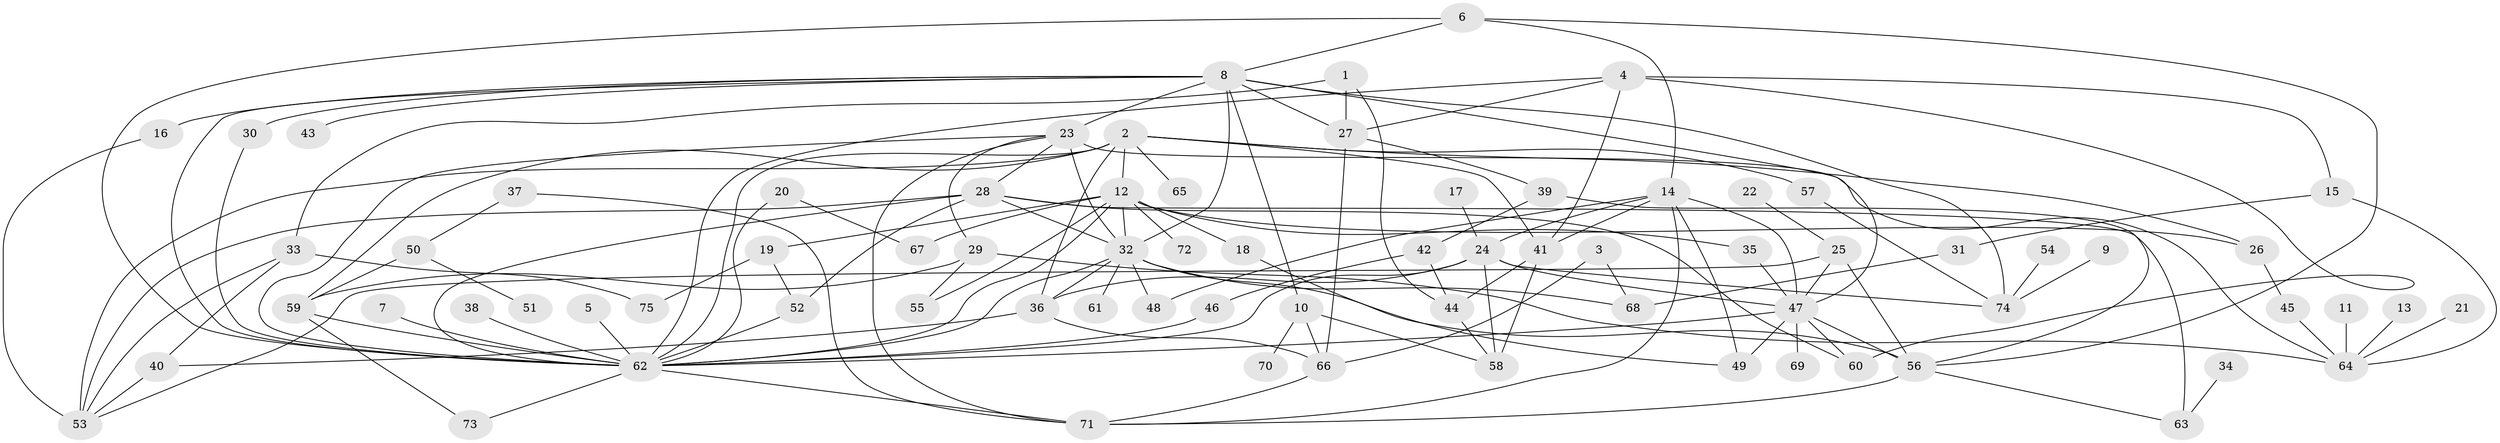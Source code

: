 // original degree distribution, {22: 0.006711409395973154, 7: 0.040268456375838924, 13: 0.006711409395973154, 10: 0.020134228187919462, 4: 0.08053691275167785, 6: 0.03355704697986577, 1: 0.40268456375838924, 2: 0.22818791946308725, 3: 0.10738255033557047, 11: 0.013422818791946308, 9: 0.006711409395973154, 8: 0.013422818791946308, 5: 0.040268456375838924}
// Generated by graph-tools (version 1.1) at 2025/01/03/09/25 03:01:40]
// undirected, 75 vertices, 138 edges
graph export_dot {
graph [start="1"]
  node [color=gray90,style=filled];
  1;
  2;
  3;
  4;
  5;
  6;
  7;
  8;
  9;
  10;
  11;
  12;
  13;
  14;
  15;
  16;
  17;
  18;
  19;
  20;
  21;
  22;
  23;
  24;
  25;
  26;
  27;
  28;
  29;
  30;
  31;
  32;
  33;
  34;
  35;
  36;
  37;
  38;
  39;
  40;
  41;
  42;
  43;
  44;
  45;
  46;
  47;
  48;
  49;
  50;
  51;
  52;
  53;
  54;
  55;
  56;
  57;
  58;
  59;
  60;
  61;
  62;
  63;
  64;
  65;
  66;
  67;
  68;
  69;
  70;
  71;
  72;
  73;
  74;
  75;
  1 -- 27 [weight=1.0];
  1 -- 33 [weight=1.0];
  1 -- 44 [weight=1.0];
  2 -- 12 [weight=1.0];
  2 -- 26 [weight=1.0];
  2 -- 36 [weight=1.0];
  2 -- 41 [weight=1.0];
  2 -- 53 [weight=1.0];
  2 -- 57 [weight=1.0];
  2 -- 59 [weight=1.0];
  2 -- 62 [weight=1.0];
  2 -- 65 [weight=1.0];
  3 -- 66 [weight=1.0];
  3 -- 68 [weight=1.0];
  4 -- 15 [weight=1.0];
  4 -- 27 [weight=1.0];
  4 -- 41 [weight=1.0];
  4 -- 60 [weight=1.0];
  4 -- 62 [weight=1.0];
  5 -- 62 [weight=1.0];
  6 -- 8 [weight=1.0];
  6 -- 14 [weight=1.0];
  6 -- 56 [weight=1.0];
  6 -- 62 [weight=1.0];
  7 -- 62 [weight=1.0];
  8 -- 10 [weight=1.0];
  8 -- 16 [weight=1.0];
  8 -- 23 [weight=1.0];
  8 -- 27 [weight=1.0];
  8 -- 30 [weight=1.0];
  8 -- 32 [weight=1.0];
  8 -- 43 [weight=1.0];
  8 -- 47 [weight=1.0];
  8 -- 62 [weight=1.0];
  8 -- 74 [weight=1.0];
  9 -- 74 [weight=1.0];
  10 -- 58 [weight=1.0];
  10 -- 66 [weight=1.0];
  10 -- 70 [weight=1.0];
  11 -- 64 [weight=1.0];
  12 -- 18 [weight=1.0];
  12 -- 19 [weight=1.0];
  12 -- 26 [weight=1.0];
  12 -- 32 [weight=1.0];
  12 -- 35 [weight=1.0];
  12 -- 55 [weight=1.0];
  12 -- 62 [weight=1.0];
  12 -- 67 [weight=1.0];
  12 -- 72 [weight=1.0];
  13 -- 64 [weight=1.0];
  14 -- 24 [weight=1.0];
  14 -- 41 [weight=2.0];
  14 -- 47 [weight=1.0];
  14 -- 48 [weight=1.0];
  14 -- 49 [weight=1.0];
  14 -- 71 [weight=1.0];
  15 -- 31 [weight=1.0];
  15 -- 64 [weight=1.0];
  16 -- 53 [weight=1.0];
  17 -- 24 [weight=1.0];
  18 -- 49 [weight=1.0];
  19 -- 52 [weight=1.0];
  19 -- 75 [weight=1.0];
  20 -- 62 [weight=1.0];
  20 -- 67 [weight=1.0];
  21 -- 64 [weight=1.0];
  22 -- 25 [weight=1.0];
  23 -- 28 [weight=1.0];
  23 -- 29 [weight=1.0];
  23 -- 32 [weight=3.0];
  23 -- 62 [weight=1.0];
  23 -- 64 [weight=1.0];
  23 -- 71 [weight=1.0];
  24 -- 36 [weight=1.0];
  24 -- 47 [weight=1.0];
  24 -- 58 [weight=1.0];
  24 -- 62 [weight=1.0];
  24 -- 74 [weight=1.0];
  25 -- 47 [weight=1.0];
  25 -- 53 [weight=1.0];
  25 -- 56 [weight=1.0];
  26 -- 45 [weight=1.0];
  27 -- 39 [weight=1.0];
  27 -- 66 [weight=1.0];
  28 -- 32 [weight=1.0];
  28 -- 52 [weight=1.0];
  28 -- 53 [weight=1.0];
  28 -- 60 [weight=1.0];
  28 -- 62 [weight=1.0];
  28 -- 63 [weight=1.0];
  29 -- 55 [weight=1.0];
  29 -- 59 [weight=1.0];
  29 -- 64 [weight=1.0];
  30 -- 62 [weight=1.0];
  31 -- 68 [weight=1.0];
  32 -- 36 [weight=1.0];
  32 -- 48 [weight=1.0];
  32 -- 56 [weight=1.0];
  32 -- 61 [weight=1.0];
  32 -- 62 [weight=1.0];
  32 -- 68 [weight=1.0];
  33 -- 40 [weight=1.0];
  33 -- 53 [weight=1.0];
  33 -- 75 [weight=1.0];
  34 -- 63 [weight=1.0];
  35 -- 47 [weight=1.0];
  36 -- 40 [weight=1.0];
  36 -- 66 [weight=1.0];
  37 -- 50 [weight=1.0];
  37 -- 71 [weight=1.0];
  38 -- 62 [weight=1.0];
  39 -- 42 [weight=1.0];
  39 -- 56 [weight=1.0];
  40 -- 53 [weight=1.0];
  41 -- 44 [weight=1.0];
  41 -- 58 [weight=2.0];
  42 -- 44 [weight=1.0];
  42 -- 46 [weight=1.0];
  44 -- 58 [weight=1.0];
  45 -- 64 [weight=1.0];
  46 -- 62 [weight=1.0];
  47 -- 49 [weight=1.0];
  47 -- 56 [weight=1.0];
  47 -- 60 [weight=1.0];
  47 -- 62 [weight=1.0];
  47 -- 69 [weight=1.0];
  50 -- 51 [weight=1.0];
  50 -- 59 [weight=1.0];
  52 -- 62 [weight=1.0];
  54 -- 74 [weight=1.0];
  56 -- 63 [weight=1.0];
  56 -- 71 [weight=1.0];
  57 -- 74 [weight=1.0];
  59 -- 62 [weight=1.0];
  59 -- 73 [weight=1.0];
  62 -- 71 [weight=1.0];
  62 -- 73 [weight=1.0];
  66 -- 71 [weight=1.0];
}
